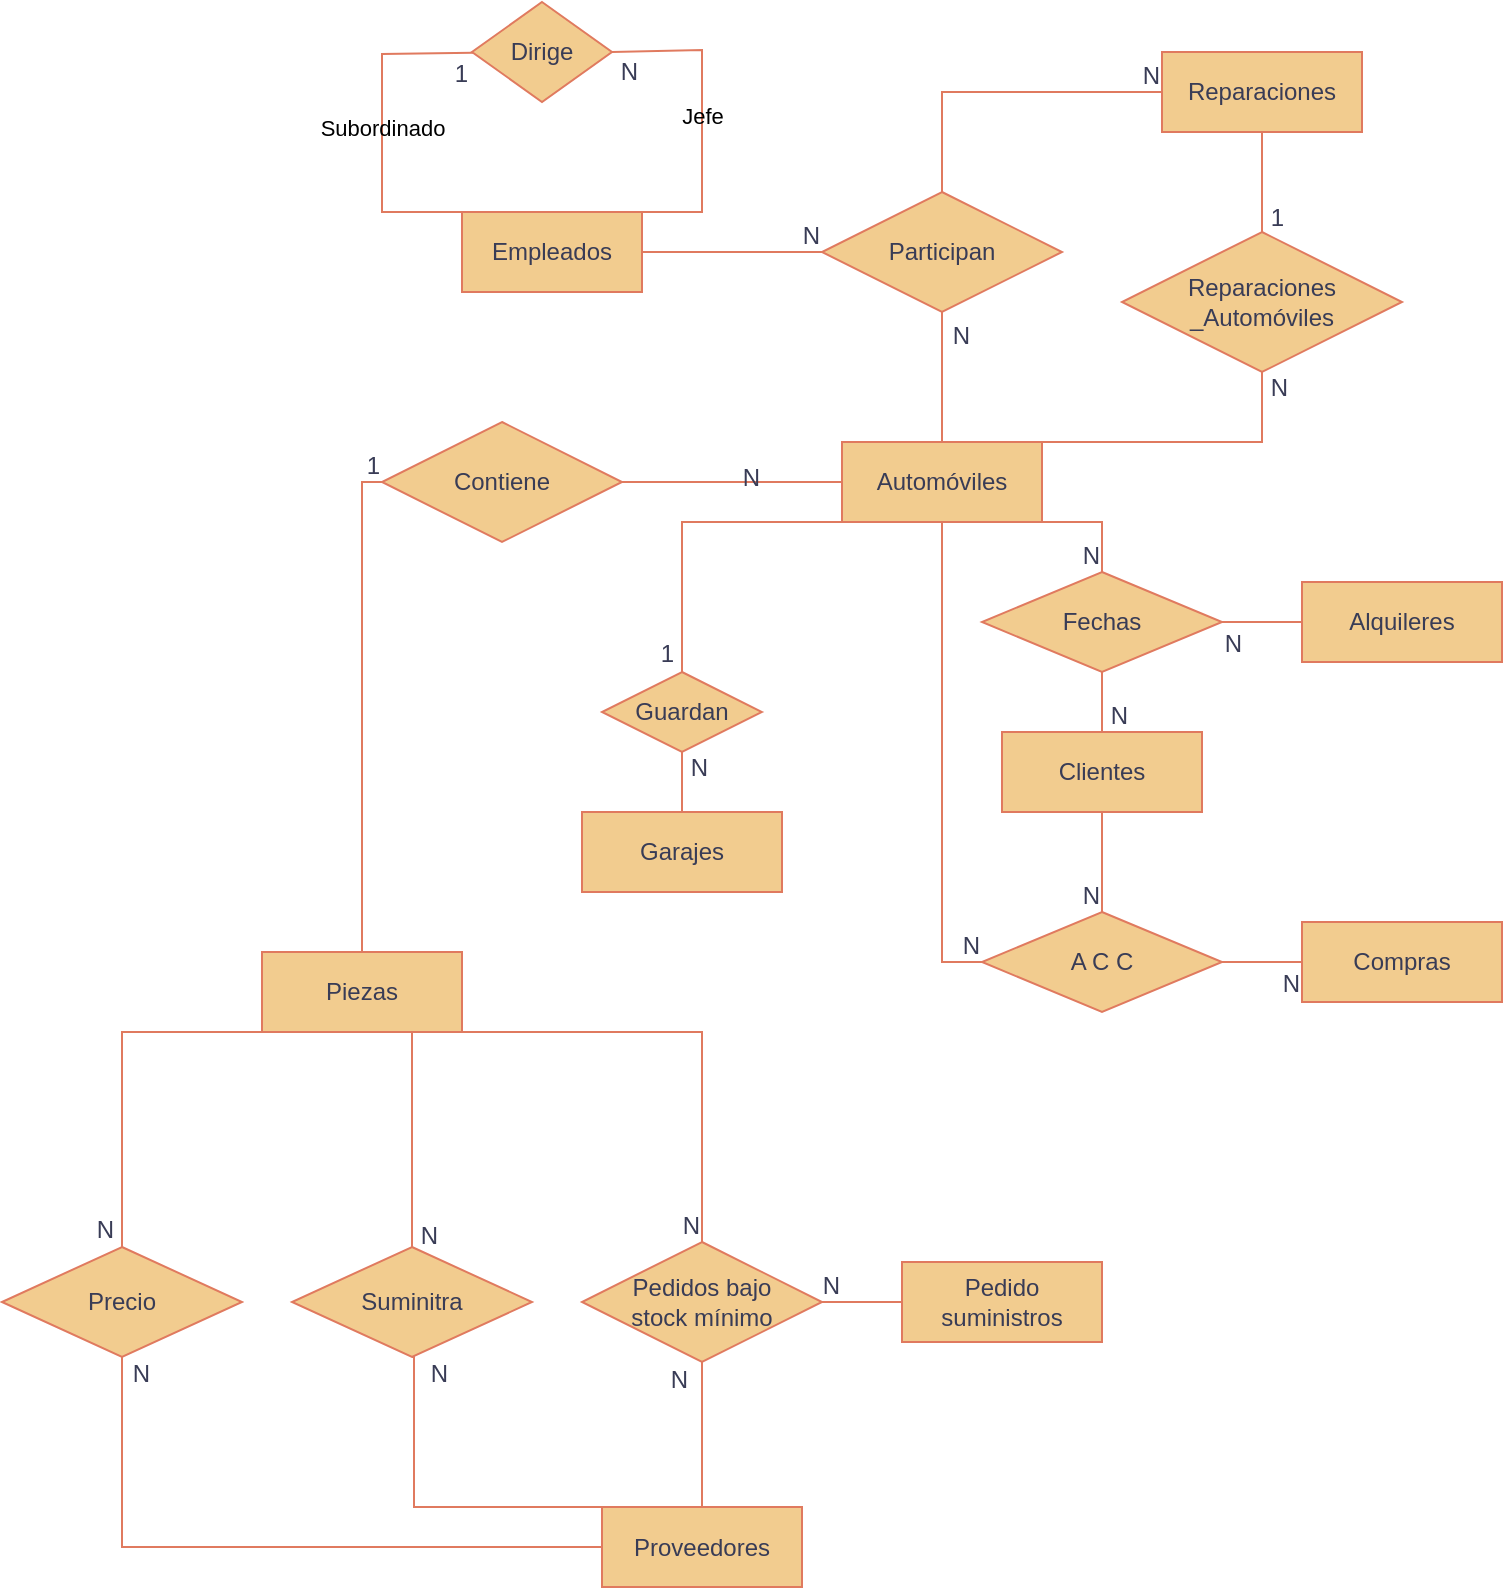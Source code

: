 <mxfile version="24.8.6">
  <diagram name="Página-1" id="gJw8Lhun-Aa-bNbXO7BL">
    <mxGraphModel dx="556" dy="873" grid="0" gridSize="10" guides="1" tooltips="1" connect="1" arrows="1" fold="1" page="1" pageScale="1" pageWidth="827" pageHeight="1169" math="0" shadow="0">
      <root>
        <mxCell id="0" />
        <mxCell id="1" parent="0" />
        <mxCell id="eUfo0shMedG3Ke2v0n19-6" value="Compras" style="whiteSpace=wrap;html=1;align=center;labelBackgroundColor=none;fillColor=#F2CC8F;strokeColor=#E07A5F;fontColor=#393C56;rounded=0;" parent="1" vertex="1">
          <mxGeometry x="670" y="660" width="100" height="40" as="geometry" />
        </mxCell>
        <mxCell id="eUfo0shMedG3Ke2v0n19-7" value="Clientes" style="whiteSpace=wrap;html=1;align=center;labelBackgroundColor=none;fillColor=#F2CC8F;strokeColor=#E07A5F;fontColor=#393C56;rounded=0;" parent="1" vertex="1">
          <mxGeometry x="520" y="565" width="100" height="40" as="geometry" />
        </mxCell>
        <mxCell id="eUfo0shMedG3Ke2v0n19-8" value="Alquileres" style="whiteSpace=wrap;html=1;align=center;labelBackgroundColor=none;fillColor=#F2CC8F;strokeColor=#E07A5F;fontColor=#393C56;rounded=0;" parent="1" vertex="1">
          <mxGeometry x="670" y="490" width="100" height="40" as="geometry" />
        </mxCell>
        <mxCell id="eUfo0shMedG3Ke2v0n19-9" value="Piezas" style="whiteSpace=wrap;html=1;align=center;labelBackgroundColor=none;fillColor=#F2CC8F;strokeColor=#E07A5F;fontColor=#393C56;rounded=0;" parent="1" vertex="1">
          <mxGeometry x="150" y="675" width="100" height="40" as="geometry" />
        </mxCell>
        <mxCell id="eUfo0shMedG3Ke2v0n19-10" value="Reparaciones" style="whiteSpace=wrap;html=1;align=center;labelBackgroundColor=none;fillColor=#F2CC8F;strokeColor=#E07A5F;fontColor=#393C56;rounded=0;" parent="1" vertex="1">
          <mxGeometry x="600" y="225" width="100" height="40" as="geometry" />
        </mxCell>
        <mxCell id="eUfo0shMedG3Ke2v0n19-11" value="Automóviles" style="whiteSpace=wrap;html=1;align=center;labelBackgroundColor=none;fillColor=#F2CC8F;strokeColor=#E07A5F;fontColor=#393C56;rounded=0;" parent="1" vertex="1">
          <mxGeometry x="440" y="420" width="100" height="40" as="geometry" />
        </mxCell>
        <mxCell id="eUfo0shMedG3Ke2v0n19-12" value="Proveedores" style="whiteSpace=wrap;html=1;align=center;labelBackgroundColor=none;fillColor=#F2CC8F;strokeColor=#E07A5F;fontColor=#393C56;rounded=0;" parent="1" vertex="1">
          <mxGeometry x="320" y="952.5" width="100" height="40" as="geometry" />
        </mxCell>
        <mxCell id="eUfo0shMedG3Ke2v0n19-14" value="Garajes" style="whiteSpace=wrap;html=1;align=center;labelBackgroundColor=none;fillColor=#F2CC8F;strokeColor=#E07A5F;fontColor=#393C56;rounded=0;" parent="1" vertex="1">
          <mxGeometry x="310" y="605" width="100" height="40" as="geometry" />
        </mxCell>
        <mxCell id="eUfo0shMedG3Ke2v0n19-15" value="Empleados" style="whiteSpace=wrap;html=1;align=center;labelBackgroundColor=none;fillColor=#F2CC8F;strokeColor=#E07A5F;fontColor=#393C56;rounded=0;" parent="1" vertex="1">
          <mxGeometry x="250" y="305" width="90" height="40" as="geometry" />
        </mxCell>
        <mxCell id="eUfo0shMedG3Ke2v0n19-24" value="Dirige" style="shape=rhombus;perimeter=rhombusPerimeter;whiteSpace=wrap;html=1;align=center;labelBackgroundColor=none;fillColor=#F2CC8F;strokeColor=#E07A5F;fontColor=#393C56;rounded=0;" parent="1" vertex="1">
          <mxGeometry x="255" y="200" width="70" height="50" as="geometry" />
        </mxCell>
        <mxCell id="eUfo0shMedG3Ke2v0n19-36" value="Subordinado" style="endArrow=none;html=1;rounded=0;labelBackgroundColor=none;strokeColor=#E07A5F;fontColor=default;" parent="1" source="eUfo0shMedG3Ke2v0n19-24" edge="1">
          <mxGeometry relative="1" as="geometry">
            <mxPoint x="210" y="196" as="sourcePoint" />
            <mxPoint x="250" y="305" as="targetPoint" />
            <Array as="points">
              <mxPoint x="210" y="226" />
              <mxPoint x="210" y="305" />
            </Array>
          </mxGeometry>
        </mxCell>
        <mxCell id="eUfo0shMedG3Ke2v0n19-37" value="1" style="resizable=0;html=1;whiteSpace=wrap;align=right;verticalAlign=bottom;labelBackgroundColor=none;fillColor=#F2CC8F;strokeColor=#E07A5F;fontColor=#393C56;rounded=0;" parent="eUfo0shMedG3Ke2v0n19-36" connectable="0" vertex="1">
          <mxGeometry x="1" relative="1" as="geometry">
            <mxPoint x="5" y="-61" as="offset" />
          </mxGeometry>
        </mxCell>
        <mxCell id="eUfo0shMedG3Ke2v0n19-38" value="Jefe" style="endArrow=none;html=1;rounded=0;entryX=1;entryY=0;entryDx=0;entryDy=0;exitX=1;exitY=0.5;exitDx=0;exitDy=0;labelBackgroundColor=none;strokeColor=#E07A5F;fontColor=default;" parent="1" source="eUfo0shMedG3Ke2v0n19-24" target="eUfo0shMedG3Ke2v0n19-15" edge="1">
          <mxGeometry x="0.007" relative="1" as="geometry">
            <mxPoint x="340" y="224" as="sourcePoint" />
            <mxPoint x="370" y="296" as="targetPoint" />
            <Array as="points">
              <mxPoint x="370" y="224" />
              <mxPoint x="370" y="305" />
            </Array>
            <mxPoint as="offset" />
          </mxGeometry>
        </mxCell>
        <mxCell id="eUfo0shMedG3Ke2v0n19-39" value="N" style="resizable=0;html=1;whiteSpace=wrap;align=right;verticalAlign=bottom;labelBackgroundColor=none;fillColor=#F2CC8F;strokeColor=#E07A5F;fontColor=#393C56;rounded=0;" parent="eUfo0shMedG3Ke2v0n19-38" connectable="0" vertex="1">
          <mxGeometry x="1" relative="1" as="geometry">
            <mxPoint x="-1" y="-62" as="offset" />
          </mxGeometry>
        </mxCell>
        <mxCell id="eUfo0shMedG3Ke2v0n19-42" style="edgeStyle=orthogonalEdgeStyle;rounded=0;orthogonalLoop=1;jettySize=auto;html=1;exitX=0.5;exitY=1;exitDx=0;exitDy=0;labelBackgroundColor=none;strokeColor=#E07A5F;fontColor=default;" parent="1" source="eUfo0shMedG3Ke2v0n19-10" target="eUfo0shMedG3Ke2v0n19-10" edge="1">
          <mxGeometry relative="1" as="geometry" />
        </mxCell>
        <mxCell id="yg8PxBLgU_6ZOjR3Xr8K-2" value="A C C" style="shape=rhombus;perimeter=rhombusPerimeter;whiteSpace=wrap;html=1;align=center;labelBackgroundColor=none;fillColor=#F2CC8F;strokeColor=#E07A5F;fontColor=#393C56;rounded=0;" vertex="1" parent="1">
          <mxGeometry x="510" y="655" width="120" height="50" as="geometry" />
        </mxCell>
        <mxCell id="eUfo0shMedG3Ke2v0n19-51" value="Precio" style="shape=rhombus;perimeter=rhombusPerimeter;whiteSpace=wrap;html=1;align=center;labelBackgroundColor=none;fillColor=#F2CC8F;strokeColor=#E07A5F;fontColor=#393C56;rounded=0;" vertex="1" parent="1">
          <mxGeometry x="20" y="822.5" width="120" height="55" as="geometry" />
        </mxCell>
        <mxCell id="yg8PxBLgU_6ZOjR3Xr8K-7" value="Fechas" style="shape=rhombus;perimeter=rhombusPerimeter;whiteSpace=wrap;html=1;align=center;labelBackgroundColor=none;fillColor=#F2CC8F;strokeColor=#E07A5F;fontColor=#393C56;rounded=0;" vertex="1" parent="1">
          <mxGeometry x="510" y="485" width="120" height="50" as="geometry" />
        </mxCell>
        <mxCell id="eUfo0shMedG3Ke2v0n19-67" value="Contiene" style="shape=rhombus;perimeter=rhombusPerimeter;whiteSpace=wrap;html=1;align=center;labelBackgroundColor=none;fillColor=#F2CC8F;strokeColor=#E07A5F;fontColor=#393C56;rounded=0;" vertex="1" parent="1">
          <mxGeometry x="210" y="410" width="120" height="60" as="geometry" />
        </mxCell>
        <mxCell id="yg8PxBLgU_6ZOjR3Xr8K-19" value="&lt;div&gt;Guardan&lt;/div&gt;" style="shape=rhombus;perimeter=rhombusPerimeter;whiteSpace=wrap;html=1;align=center;labelBackgroundColor=none;fillColor=#F2CC8F;strokeColor=#E07A5F;fontColor=#393C56;rounded=0;" vertex="1" parent="1">
          <mxGeometry x="320" y="535" width="80" height="40" as="geometry" />
        </mxCell>
        <mxCell id="yg8PxBLgU_6ZOjR3Xr8K-25" value="" style="endArrow=none;html=1;rounded=0;fontSize=12;startSize=8;endSize=8;entryX=0;entryY=0.5;entryDx=0;entryDy=0;exitX=1;exitY=0.5;exitDx=0;exitDy=0;edgeStyle=orthogonalEdgeStyle;labelBackgroundColor=none;strokeColor=#E07A5F;fontColor=default;" edge="1" parent="1" source="yg8PxBLgU_6ZOjR3Xr8K-7" target="eUfo0shMedG3Ke2v0n19-8">
          <mxGeometry relative="1" as="geometry">
            <mxPoint x="490" y="385" as="sourcePoint" />
            <mxPoint x="650" y="385" as="targetPoint" />
          </mxGeometry>
        </mxCell>
        <mxCell id="yg8PxBLgU_6ZOjR3Xr8K-26" value="N" style="resizable=0;html=1;whiteSpace=wrap;align=right;verticalAlign=bottom;labelBackgroundColor=none;fillColor=#F2CC8F;strokeColor=#E07A5F;fontColor=#393C56;rounded=0;" connectable="0" vertex="1" parent="yg8PxBLgU_6ZOjR3Xr8K-25">
          <mxGeometry x="1" relative="1" as="geometry">
            <mxPoint x="-29" y="19" as="offset" />
          </mxGeometry>
        </mxCell>
        <mxCell id="yg8PxBLgU_6ZOjR3Xr8K-28" value="" style="endArrow=none;html=1;rounded=0;fontSize=12;startSize=8;endSize=8;entryX=0;entryY=0.5;entryDx=0;entryDy=0;exitX=1;exitY=0.5;exitDx=0;exitDy=0;elbow=vertical;labelBackgroundColor=none;strokeColor=#E07A5F;fontColor=default;" edge="1" parent="1" source="yg8PxBLgU_6ZOjR3Xr8K-2" target="eUfo0shMedG3Ke2v0n19-6">
          <mxGeometry relative="1" as="geometry">
            <mxPoint x="610" y="595" as="sourcePoint" />
            <mxPoint x="770" y="595" as="targetPoint" />
          </mxGeometry>
        </mxCell>
        <mxCell id="yg8PxBLgU_6ZOjR3Xr8K-29" value="N" style="resizable=0;html=1;whiteSpace=wrap;align=right;verticalAlign=bottom;labelBackgroundColor=none;fillColor=#F2CC8F;strokeColor=#E07A5F;fontColor=#393C56;rounded=0;" connectable="0" vertex="1" parent="yg8PxBLgU_6ZOjR3Xr8K-28">
          <mxGeometry x="1" relative="1" as="geometry">
            <mxPoint y="19" as="offset" />
          </mxGeometry>
        </mxCell>
        <mxCell id="eUfo0shMedG3Ke2v0n19-83" value="" style="resizable=0;html=1;whiteSpace=wrap;align=right;verticalAlign=bottom;labelBackgroundColor=none;fillColor=#F2CC8F;strokeColor=#E07A5F;fontColor=#393C56;rounded=0;" connectable="0" vertex="1" parent="1">
          <mxGeometry x="278" y="842.577" as="geometry" />
        </mxCell>
        <mxCell id="yg8PxBLgU_6ZOjR3Xr8K-35" value="" style="endArrow=none;html=1;rounded=0;fontSize=12;startSize=8;endSize=8;curved=1;exitX=0.5;exitY=1;exitDx=0;exitDy=0;entryX=0.5;entryY=0;entryDx=0;entryDy=0;labelBackgroundColor=none;strokeColor=#E07A5F;fontColor=default;" edge="1" parent="1" source="eUfo0shMedG3Ke2v0n19-7" target="yg8PxBLgU_6ZOjR3Xr8K-2">
          <mxGeometry relative="1" as="geometry">
            <mxPoint x="620" y="685" as="sourcePoint" />
            <mxPoint x="780" y="685" as="targetPoint" />
          </mxGeometry>
        </mxCell>
        <mxCell id="yg8PxBLgU_6ZOjR3Xr8K-36" value="N" style="resizable=0;html=1;whiteSpace=wrap;align=right;verticalAlign=bottom;labelBackgroundColor=none;fillColor=#F2CC8F;strokeColor=#E07A5F;fontColor=#393C56;rounded=0;" connectable="0" vertex="1" parent="yg8PxBLgU_6ZOjR3Xr8K-35">
          <mxGeometry x="1" relative="1" as="geometry" />
        </mxCell>
        <mxCell id="eUfo0shMedG3Ke2v0n19-86" value="" style="endArrow=none;html=1;rounded=0;entryX=0.5;entryY=0;entryDx=0;entryDy=0;exitX=0.25;exitY=1;exitDx=0;exitDy=0;edgeStyle=elbowEdgeStyle;labelBackgroundColor=none;strokeColor=#E07A5F;fontColor=default;" edge="1" parent="1" source="eUfo0shMedG3Ke2v0n19-9" target="eUfo0shMedG3Ke2v0n19-51">
          <mxGeometry relative="1" as="geometry">
            <mxPoint x="250" y="760" as="sourcePoint" />
            <mxPoint x="403" y="826.25" as="targetPoint" />
            <Array as="points">
              <mxPoint x="80" y="760" />
            </Array>
          </mxGeometry>
        </mxCell>
        <mxCell id="eUfo0shMedG3Ke2v0n19-87" value="N" style="resizable=0;html=1;whiteSpace=wrap;align=right;verticalAlign=bottom;labelBackgroundColor=none;fillColor=#F2CC8F;strokeColor=#E07A5F;fontColor=#393C56;rounded=0;" connectable="0" vertex="1" parent="eUfo0shMedG3Ke2v0n19-86">
          <mxGeometry x="1" relative="1" as="geometry">
            <mxPoint x="-3" as="offset" />
          </mxGeometry>
        </mxCell>
        <mxCell id="yg8PxBLgU_6ZOjR3Xr8K-37" value="" style="endArrow=none;html=1;rounded=0;fontSize=12;startSize=8;endSize=8;exitX=0.5;exitY=1;exitDx=0;exitDy=0;entryX=0;entryY=0.5;entryDx=0;entryDy=0;edgeStyle=orthogonalEdgeStyle;labelBackgroundColor=none;strokeColor=#E07A5F;fontColor=default;" edge="1" parent="1" source="eUfo0shMedG3Ke2v0n19-11" target="yg8PxBLgU_6ZOjR3Xr8K-2">
          <mxGeometry relative="1" as="geometry">
            <mxPoint x="520" y="555" as="sourcePoint" />
            <mxPoint x="680" y="555" as="targetPoint" />
          </mxGeometry>
        </mxCell>
        <mxCell id="yg8PxBLgU_6ZOjR3Xr8K-38" value="N" style="resizable=0;html=1;whiteSpace=wrap;align=right;verticalAlign=bottom;labelBackgroundColor=none;fillColor=#F2CC8F;strokeColor=#E07A5F;fontColor=#393C56;rounded=0;" connectable="0" vertex="1" parent="yg8PxBLgU_6ZOjR3Xr8K-37">
          <mxGeometry x="1" relative="1" as="geometry" />
        </mxCell>
        <mxCell id="yg8PxBLgU_6ZOjR3Xr8K-40" value="" style="endArrow=none;html=1;rounded=0;fontSize=12;startSize=8;endSize=8;exitX=1;exitY=1;exitDx=0;exitDy=0;entryX=0.5;entryY=0;entryDx=0;entryDy=0;edgeStyle=orthogonalEdgeStyle;labelBackgroundColor=none;strokeColor=#E07A5F;fontColor=default;" edge="1" parent="1" source="eUfo0shMedG3Ke2v0n19-11" target="yg8PxBLgU_6ZOjR3Xr8K-7">
          <mxGeometry relative="1" as="geometry">
            <mxPoint x="520" y="555" as="sourcePoint" />
            <mxPoint x="680" y="555" as="targetPoint" />
            <Array as="points">
              <mxPoint x="570" y="460" />
            </Array>
          </mxGeometry>
        </mxCell>
        <mxCell id="yg8PxBLgU_6ZOjR3Xr8K-41" value="N" style="resizable=0;html=1;whiteSpace=wrap;align=right;verticalAlign=bottom;labelBackgroundColor=none;fillColor=#F2CC8F;strokeColor=#E07A5F;fontColor=#393C56;rounded=0;" connectable="0" vertex="1" parent="yg8PxBLgU_6ZOjR3Xr8K-40">
          <mxGeometry x="1" relative="1" as="geometry" />
        </mxCell>
        <mxCell id="eUfo0shMedG3Ke2v0n19-92" value="" style="endArrow=none;html=1;rounded=0;entryX=0.5;entryY=1;entryDx=0;entryDy=0;exitX=0.5;exitY=0;exitDx=0;exitDy=0;edgeStyle=orthogonalEdgeStyle;labelBackgroundColor=none;strokeColor=#E07A5F;fontColor=default;" edge="1" parent="1" source="eUfo0shMedG3Ke2v0n19-12" target="yg8PxBLgU_6ZOjR3Xr8K-61">
          <mxGeometry relative="1" as="geometry">
            <mxPoint x="323" y="872.5" as="sourcePoint" />
            <mxPoint x="403" y="893.75" as="targetPoint" />
          </mxGeometry>
        </mxCell>
        <mxCell id="eUfo0shMedG3Ke2v0n19-93" value="N" style="resizable=0;html=1;whiteSpace=wrap;align=right;verticalAlign=bottom;labelBackgroundColor=none;fillColor=#F2CC8F;strokeColor=#E07A5F;fontColor=#393C56;rounded=0;" connectable="0" vertex="1" parent="eUfo0shMedG3Ke2v0n19-92">
          <mxGeometry x="1" relative="1" as="geometry">
            <mxPoint x="-6" y="17" as="offset" />
          </mxGeometry>
        </mxCell>
        <mxCell id="yg8PxBLgU_6ZOjR3Xr8K-42" value="" style="endArrow=none;html=1;rounded=0;fontSize=12;startSize=8;endSize=8;curved=1;exitX=0.5;exitY=1;exitDx=0;exitDy=0;entryX=0.5;entryY=0;entryDx=0;entryDy=0;labelBackgroundColor=none;strokeColor=#E07A5F;fontColor=default;" edge="1" parent="1" source="yg8PxBLgU_6ZOjR3Xr8K-7" target="eUfo0shMedG3Ke2v0n19-7">
          <mxGeometry relative="1" as="geometry">
            <mxPoint x="730" y="495" as="sourcePoint" />
            <mxPoint x="890" y="495" as="targetPoint" />
          </mxGeometry>
        </mxCell>
        <mxCell id="yg8PxBLgU_6ZOjR3Xr8K-43" value="N" style="resizable=0;html=1;whiteSpace=wrap;align=right;verticalAlign=bottom;labelBackgroundColor=none;fillColor=#F2CC8F;strokeColor=#E07A5F;fontColor=#393C56;rounded=0;" connectable="0" vertex="1" parent="yg8PxBLgU_6ZOjR3Xr8K-42">
          <mxGeometry x="1" relative="1" as="geometry">
            <mxPoint x="14" as="offset" />
          </mxGeometry>
        </mxCell>
        <mxCell id="eUfo0shMedG3Ke2v0n19-94" value="" style="endArrow=none;html=1;rounded=0;entryX=0.5;entryY=1;entryDx=0;entryDy=0;exitX=0;exitY=0.5;exitDx=0;exitDy=0;edgeStyle=orthogonalEdgeStyle;labelBackgroundColor=none;strokeColor=#E07A5F;fontColor=default;" edge="1" parent="1" source="eUfo0shMedG3Ke2v0n19-12" target="eUfo0shMedG3Ke2v0n19-51">
          <mxGeometry relative="1" as="geometry">
            <mxPoint x="268" y="966.5" as="sourcePoint" />
            <mxPoint x="278" y="887.5" as="targetPoint" />
          </mxGeometry>
        </mxCell>
        <mxCell id="eUfo0shMedG3Ke2v0n19-95" value="N" style="resizable=0;html=1;whiteSpace=wrap;align=right;verticalAlign=bottom;labelBackgroundColor=none;fillColor=#F2CC8F;strokeColor=#E07A5F;fontColor=#393C56;rounded=0;" connectable="0" vertex="1" parent="eUfo0shMedG3Ke2v0n19-94">
          <mxGeometry x="1" relative="1" as="geometry">
            <mxPoint x="15" y="17" as="offset" />
          </mxGeometry>
        </mxCell>
        <mxCell id="yg8PxBLgU_6ZOjR3Xr8K-46" value="" style="endArrow=none;html=1;rounded=0;fontSize=12;startSize=8;endSize=8;entryX=0;entryY=0.5;entryDx=0;entryDy=0;exitX=0.5;exitY=0;exitDx=0;exitDy=0;edgeStyle=orthogonalEdgeStyle;labelBackgroundColor=none;strokeColor=#E07A5F;fontColor=default;" edge="1" parent="1" source="yg8PxBLgU_6ZOjR3Xr8K-48" target="eUfo0shMedG3Ke2v0n19-10">
          <mxGeometry relative="1" as="geometry">
            <mxPoint x="360" y="325" as="sourcePoint" />
            <mxPoint x="520" y="325" as="targetPoint" />
            <Array as="points">
              <mxPoint x="490" y="245" />
            </Array>
          </mxGeometry>
        </mxCell>
        <mxCell id="yg8PxBLgU_6ZOjR3Xr8K-47" value="N" style="resizable=0;html=1;whiteSpace=wrap;align=right;verticalAlign=bottom;labelBackgroundColor=none;fillColor=#F2CC8F;strokeColor=#E07A5F;fontColor=#393C56;rounded=0;" connectable="0" vertex="1" parent="yg8PxBLgU_6ZOjR3Xr8K-46">
          <mxGeometry x="1" relative="1" as="geometry" />
        </mxCell>
        <mxCell id="yg8PxBLgU_6ZOjR3Xr8K-48" value="Participan" style="shape=rhombus;perimeter=rhombusPerimeter;whiteSpace=wrap;html=1;align=center;labelBackgroundColor=none;fillColor=#F2CC8F;strokeColor=#E07A5F;fontColor=#393C56;rounded=0;" vertex="1" parent="1">
          <mxGeometry x="430" y="295" width="120" height="60" as="geometry" />
        </mxCell>
        <mxCell id="yg8PxBLgU_6ZOjR3Xr8K-50" value="" style="endArrow=none;html=1;rounded=0;fontSize=12;startSize=8;endSize=8;curved=1;exitX=0.5;exitY=0;exitDx=0;exitDy=0;entryX=0.5;entryY=1;entryDx=0;entryDy=0;labelBackgroundColor=none;strokeColor=#E07A5F;fontColor=default;" edge="1" parent="1" source="eUfo0shMedG3Ke2v0n19-11" target="yg8PxBLgU_6ZOjR3Xr8K-48">
          <mxGeometry relative="1" as="geometry">
            <mxPoint x="590" y="355" as="sourcePoint" />
            <mxPoint x="750" y="355" as="targetPoint" />
          </mxGeometry>
        </mxCell>
        <mxCell id="yg8PxBLgU_6ZOjR3Xr8K-51" value="N" style="resizable=0;html=1;whiteSpace=wrap;align=right;verticalAlign=bottom;labelBackgroundColor=none;fillColor=#F2CC8F;strokeColor=#E07A5F;fontColor=#393C56;rounded=0;" connectable="0" vertex="1" parent="yg8PxBLgU_6ZOjR3Xr8K-50">
          <mxGeometry x="1" relative="1" as="geometry">
            <mxPoint x="15" y="20" as="offset" />
          </mxGeometry>
        </mxCell>
        <mxCell id="yg8PxBLgU_6ZOjR3Xr8K-52" value="" style="endArrow=none;html=1;rounded=0;fontSize=12;startSize=8;endSize=8;curved=1;exitX=1;exitY=0.5;exitDx=0;exitDy=0;entryX=0;entryY=0.5;entryDx=0;entryDy=0;labelBackgroundColor=none;strokeColor=#E07A5F;fontColor=default;" edge="1" parent="1" source="eUfo0shMedG3Ke2v0n19-15" target="yg8PxBLgU_6ZOjR3Xr8K-48">
          <mxGeometry relative="1" as="geometry">
            <mxPoint x="330" y="365" as="sourcePoint" />
            <mxPoint x="490" y="365" as="targetPoint" />
          </mxGeometry>
        </mxCell>
        <mxCell id="yg8PxBLgU_6ZOjR3Xr8K-53" value="N" style="resizable=0;html=1;whiteSpace=wrap;align=right;verticalAlign=bottom;labelBackgroundColor=none;fillColor=#F2CC8F;strokeColor=#E07A5F;fontColor=#393C56;rounded=0;" connectable="0" vertex="1" parent="yg8PxBLgU_6ZOjR3Xr8K-52">
          <mxGeometry x="1" relative="1" as="geometry" />
        </mxCell>
        <mxCell id="yg8PxBLgU_6ZOjR3Xr8K-55" value="" style="endArrow=none;html=1;rounded=0;fontSize=12;startSize=8;endSize=8;curved=1;exitX=1;exitY=0.5;exitDx=0;exitDy=0;entryX=0;entryY=0.5;entryDx=0;entryDy=0;labelBackgroundColor=none;strokeColor=#E07A5F;fontColor=default;" edge="1" parent="1" source="eUfo0shMedG3Ke2v0n19-67" target="eUfo0shMedG3Ke2v0n19-11">
          <mxGeometry relative="1" as="geometry">
            <mxPoint x="340" y="635" as="sourcePoint" />
            <mxPoint x="500" y="635" as="targetPoint" />
          </mxGeometry>
        </mxCell>
        <mxCell id="yg8PxBLgU_6ZOjR3Xr8K-56" value="N" style="resizable=0;html=1;whiteSpace=wrap;align=right;verticalAlign=bottom;labelBackgroundColor=none;fillColor=#F2CC8F;strokeColor=#E07A5F;fontColor=#393C56;rounded=0;" connectable="0" vertex="1" parent="yg8PxBLgU_6ZOjR3Xr8K-55">
          <mxGeometry x="1" relative="1" as="geometry">
            <mxPoint x="-40" y="6" as="offset" />
          </mxGeometry>
        </mxCell>
        <mxCell id="yg8PxBLgU_6ZOjR3Xr8K-57" value="" style="endArrow=none;html=1;rounded=0;fontSize=12;startSize=8;endSize=8;exitX=0.5;exitY=0;exitDx=0;exitDy=0;entryX=0;entryY=0.5;entryDx=0;entryDy=0;edgeStyle=orthogonalEdgeStyle;labelBackgroundColor=none;strokeColor=#E07A5F;fontColor=default;" edge="1" parent="1" source="eUfo0shMedG3Ke2v0n19-9" target="eUfo0shMedG3Ke2v0n19-67">
          <mxGeometry relative="1" as="geometry">
            <mxPoint x="210" y="750" as="sourcePoint" />
            <mxPoint x="320" y="715.0" as="targetPoint" />
          </mxGeometry>
        </mxCell>
        <mxCell id="yg8PxBLgU_6ZOjR3Xr8K-58" value="1" style="resizable=0;html=1;whiteSpace=wrap;align=right;verticalAlign=bottom;labelBackgroundColor=none;fillColor=#F2CC8F;strokeColor=#E07A5F;fontColor=#393C56;rounded=0;" connectable="0" vertex="1" parent="yg8PxBLgU_6ZOjR3Xr8K-57">
          <mxGeometry x="1" relative="1" as="geometry" />
        </mxCell>
        <mxCell id="yg8PxBLgU_6ZOjR3Xr8K-59" value="Pedido suministros" style="whiteSpace=wrap;html=1;align=center;labelBackgroundColor=none;fillColor=#F2CC8F;strokeColor=#E07A5F;fontColor=#393C56;rounded=0;" vertex="1" parent="1">
          <mxGeometry x="470" y="830" width="100" height="40" as="geometry" />
        </mxCell>
        <mxCell id="yg8PxBLgU_6ZOjR3Xr8K-61" value="&lt;div&gt;Pedidos bajo &lt;br&gt;&lt;/div&gt;&lt;div&gt;stock mínimo&lt;br&gt;&lt;/div&gt;" style="shape=rhombus;perimeter=rhombusPerimeter;whiteSpace=wrap;html=1;align=center;labelBackgroundColor=none;fillColor=#F2CC8F;strokeColor=#E07A5F;fontColor=#393C56;rounded=0;" vertex="1" parent="1">
          <mxGeometry x="310" y="820" width="120" height="60" as="geometry" />
        </mxCell>
        <mxCell id="yg8PxBLgU_6ZOjR3Xr8K-66" value="" style="endArrow=none;html=1;rounded=0;fontSize=12;startSize=8;endSize=8;exitX=1;exitY=1;exitDx=0;exitDy=0;entryX=0.5;entryY=0;entryDx=0;entryDy=0;edgeStyle=orthogonalEdgeStyle;labelBackgroundColor=none;strokeColor=#E07A5F;fontColor=default;" edge="1" parent="1" source="eUfo0shMedG3Ke2v0n19-9" target="yg8PxBLgU_6ZOjR3Xr8K-61">
          <mxGeometry relative="1" as="geometry">
            <mxPoint x="280" y="760" as="sourcePoint" />
            <mxPoint x="440" y="760" as="targetPoint" />
            <Array as="points">
              <mxPoint x="370" y="715" />
            </Array>
          </mxGeometry>
        </mxCell>
        <mxCell id="yg8PxBLgU_6ZOjR3Xr8K-67" value="N" style="resizable=0;html=1;whiteSpace=wrap;align=right;verticalAlign=bottom;labelBackgroundColor=none;fillColor=#F2CC8F;strokeColor=#E07A5F;fontColor=#393C56;rounded=0;" connectable="0" vertex="1" parent="yg8PxBLgU_6ZOjR3Xr8K-66">
          <mxGeometry x="1" relative="1" as="geometry" />
        </mxCell>
        <mxCell id="yg8PxBLgU_6ZOjR3Xr8K-68" value="Suminitra" style="shape=rhombus;perimeter=rhombusPerimeter;whiteSpace=wrap;html=1;align=center;labelBackgroundColor=none;fillColor=#F2CC8F;strokeColor=#E07A5F;fontColor=#393C56;rounded=0;" vertex="1" parent="1">
          <mxGeometry x="165" y="822.5" width="120" height="55" as="geometry" />
        </mxCell>
        <mxCell id="yg8PxBLgU_6ZOjR3Xr8K-71" value="" style="endArrow=none;html=1;rounded=0;fontSize=12;startSize=8;endSize=8;entryX=0;entryY=0;entryDx=0;entryDy=0;exitX=0.5;exitY=1;exitDx=0;exitDy=0;edgeStyle=elbowEdgeStyle;labelBackgroundColor=none;strokeColor=#E07A5F;fontColor=default;" edge="1" parent="1" source="yg8PxBLgU_6ZOjR3Xr8K-68" target="eUfo0shMedG3Ke2v0n19-12">
          <mxGeometry relative="1" as="geometry">
            <mxPoint x="231" y="892.5" as="sourcePoint" />
            <mxPoint x="326" y="967.5" as="targetPoint" />
            <Array as="points">
              <mxPoint x="226" y="945" />
            </Array>
          </mxGeometry>
        </mxCell>
        <mxCell id="yg8PxBLgU_6ZOjR3Xr8K-72" value="N" style="resizable=0;html=1;whiteSpace=wrap;align=right;verticalAlign=bottom;labelBackgroundColor=none;fillColor=#F2CC8F;strokeColor=#E07A5F;fontColor=#393C56;rounded=0;" connectable="0" vertex="1" parent="yg8PxBLgU_6ZOjR3Xr8K-71">
          <mxGeometry x="1" relative="1" as="geometry">
            <mxPoint x="-76" y="-58" as="offset" />
          </mxGeometry>
        </mxCell>
        <mxCell id="yg8PxBLgU_6ZOjR3Xr8K-73" value="" style="endArrow=none;html=1;rounded=0;fontSize=12;startSize=8;endSize=8;curved=1;exitX=0.75;exitY=1;exitDx=0;exitDy=0;entryX=0.5;entryY=0;entryDx=0;entryDy=0;labelBackgroundColor=none;strokeColor=#E07A5F;fontColor=default;" edge="1" parent="1" source="eUfo0shMedG3Ke2v0n19-9" target="yg8PxBLgU_6ZOjR3Xr8K-68">
          <mxGeometry relative="1" as="geometry">
            <mxPoint x="240" y="800" as="sourcePoint" />
            <mxPoint x="240" y="780" as="targetPoint" />
          </mxGeometry>
        </mxCell>
        <mxCell id="yg8PxBLgU_6ZOjR3Xr8K-74" value="N" style="resizable=0;html=1;whiteSpace=wrap;align=right;verticalAlign=bottom;labelBackgroundColor=none;fillColor=#F2CC8F;strokeColor=#E07A5F;fontColor=#393C56;rounded=0;" connectable="0" vertex="1" parent="yg8PxBLgU_6ZOjR3Xr8K-73">
          <mxGeometry x="1" relative="1" as="geometry">
            <mxPoint x="14" y="3" as="offset" />
          </mxGeometry>
        </mxCell>
        <mxCell id="yg8PxBLgU_6ZOjR3Xr8K-75" value="&lt;div&gt;Reparaciones&lt;/div&gt;&lt;div&gt;_Automóviles&lt;/div&gt;" style="shape=rhombus;perimeter=rhombusPerimeter;whiteSpace=wrap;html=1;align=center;labelBackgroundColor=none;fillColor=#F2CC8F;strokeColor=#E07A5F;fontColor=#393C56;rounded=0;" vertex="1" parent="1">
          <mxGeometry x="580" y="315" width="140" height="70" as="geometry" />
        </mxCell>
        <mxCell id="yg8PxBLgU_6ZOjR3Xr8K-76" value="" style="endArrow=none;html=1;rounded=0;fontSize=12;startSize=8;endSize=8;exitX=1;exitY=0;exitDx=0;exitDy=0;entryX=0.5;entryY=1;entryDx=0;entryDy=0;edgeStyle=orthogonalEdgeStyle;labelBackgroundColor=none;strokeColor=#E07A5F;fontColor=default;" edge="1" parent="1" source="eUfo0shMedG3Ke2v0n19-11" target="yg8PxBLgU_6ZOjR3Xr8K-75">
          <mxGeometry relative="1" as="geometry">
            <mxPoint x="560" y="415" as="sourcePoint" />
            <mxPoint x="720" y="415" as="targetPoint" />
            <Array as="points">
              <mxPoint x="650" y="420" />
            </Array>
          </mxGeometry>
        </mxCell>
        <mxCell id="yg8PxBLgU_6ZOjR3Xr8K-77" value="N" style="resizable=0;html=1;whiteSpace=wrap;align=right;verticalAlign=bottom;labelBackgroundColor=none;fillColor=#F2CC8F;strokeColor=#E07A5F;fontColor=#393C56;rounded=0;" connectable="0" vertex="1" parent="yg8PxBLgU_6ZOjR3Xr8K-76">
          <mxGeometry x="1" relative="1" as="geometry">
            <mxPoint x="14" y="16" as="offset" />
          </mxGeometry>
        </mxCell>
        <mxCell id="yg8PxBLgU_6ZOjR3Xr8K-78" value="" style="endArrow=none;html=1;rounded=0;fontSize=12;startSize=8;endSize=8;curved=1;exitX=0.5;exitY=1;exitDx=0;exitDy=0;entryX=0.5;entryY=0;entryDx=0;entryDy=0;labelBackgroundColor=none;strokeColor=#E07A5F;fontColor=default;" edge="1" parent="1" source="eUfo0shMedG3Ke2v0n19-10" target="yg8PxBLgU_6ZOjR3Xr8K-75">
          <mxGeometry relative="1" as="geometry">
            <mxPoint x="690" y="315" as="sourcePoint" />
            <mxPoint x="850" y="315" as="targetPoint" />
          </mxGeometry>
        </mxCell>
        <mxCell id="yg8PxBLgU_6ZOjR3Xr8K-79" value="1" style="resizable=0;html=1;whiteSpace=wrap;align=right;verticalAlign=bottom;labelBackgroundColor=none;fillColor=#F2CC8F;strokeColor=#E07A5F;fontColor=#393C56;rounded=0;" connectable="0" vertex="1" parent="yg8PxBLgU_6ZOjR3Xr8K-78">
          <mxGeometry x="1" relative="1" as="geometry">
            <mxPoint x="12" y="1" as="offset" />
          </mxGeometry>
        </mxCell>
        <mxCell id="yg8PxBLgU_6ZOjR3Xr8K-80" value="" style="endArrow=none;html=1;rounded=0;fontSize=12;startSize=8;endSize=8;curved=1;exitX=1;exitY=0.5;exitDx=0;exitDy=0;entryX=0;entryY=0.5;entryDx=0;entryDy=0;labelBackgroundColor=none;strokeColor=#E07A5F;fontColor=default;" edge="1" parent="1" source="yg8PxBLgU_6ZOjR3Xr8K-61" target="yg8PxBLgU_6ZOjR3Xr8K-59">
          <mxGeometry relative="1" as="geometry">
            <mxPoint x="410" y="805" as="sourcePoint" />
            <mxPoint x="570" y="805" as="targetPoint" />
          </mxGeometry>
        </mxCell>
        <mxCell id="yg8PxBLgU_6ZOjR3Xr8K-81" value="N" style="resizable=0;html=1;whiteSpace=wrap;align=right;verticalAlign=bottom;labelBackgroundColor=none;fillColor=#F2CC8F;strokeColor=#E07A5F;fontColor=#393C56;rounded=0;" connectable="0" vertex="1" parent="yg8PxBLgU_6ZOjR3Xr8K-80">
          <mxGeometry x="1" relative="1" as="geometry">
            <mxPoint x="-30" as="offset" />
          </mxGeometry>
        </mxCell>
        <mxCell id="yg8PxBLgU_6ZOjR3Xr8K-82" value="" style="endArrow=none;html=1;rounded=0;fontSize=12;startSize=8;endSize=8;curved=1;exitX=0.5;exitY=0;exitDx=0;exitDy=0;entryX=0.5;entryY=1;entryDx=0;entryDy=0;labelBackgroundColor=none;strokeColor=#E07A5F;fontColor=default;" edge="1" parent="1" source="eUfo0shMedG3Ke2v0n19-14" target="yg8PxBLgU_6ZOjR3Xr8K-19">
          <mxGeometry relative="1" as="geometry">
            <mxPoint x="380" y="590" as="sourcePoint" />
            <mxPoint x="540" y="590" as="targetPoint" />
          </mxGeometry>
        </mxCell>
        <mxCell id="yg8PxBLgU_6ZOjR3Xr8K-83" value="N" style="resizable=0;html=1;whiteSpace=wrap;align=right;verticalAlign=bottom;labelBackgroundColor=none;fillColor=#F2CC8F;strokeColor=#E07A5F;fontColor=#393C56;rounded=0;" connectable="0" vertex="1" parent="yg8PxBLgU_6ZOjR3Xr8K-82">
          <mxGeometry x="1" relative="1" as="geometry">
            <mxPoint x="14" y="16" as="offset" />
          </mxGeometry>
        </mxCell>
        <mxCell id="yg8PxBLgU_6ZOjR3Xr8K-86" value="" style="endArrow=none;html=1;rounded=0;fontSize=12;startSize=8;endSize=8;exitX=0;exitY=1;exitDx=0;exitDy=0;entryX=0.5;entryY=0;entryDx=0;entryDy=0;edgeStyle=elbowEdgeStyle;labelBackgroundColor=none;strokeColor=#E07A5F;fontColor=default;" edge="1" parent="1" source="eUfo0shMedG3Ke2v0n19-11" target="yg8PxBLgU_6ZOjR3Xr8K-19">
          <mxGeometry relative="1" as="geometry">
            <mxPoint x="330" y="500" as="sourcePoint" />
            <mxPoint x="490" y="500" as="targetPoint" />
            <Array as="points">
              <mxPoint x="360" y="500" />
            </Array>
          </mxGeometry>
        </mxCell>
        <mxCell id="yg8PxBLgU_6ZOjR3Xr8K-87" value="1" style="resizable=0;html=1;whiteSpace=wrap;align=right;verticalAlign=bottom;labelBackgroundColor=none;fillColor=#F2CC8F;strokeColor=#E07A5F;fontColor=#393C56;rounded=0;" connectable="0" vertex="1" parent="yg8PxBLgU_6ZOjR3Xr8K-86">
          <mxGeometry x="1" relative="1" as="geometry">
            <mxPoint x="-3" y="-1" as="offset" />
          </mxGeometry>
        </mxCell>
      </root>
    </mxGraphModel>
  </diagram>
</mxfile>
